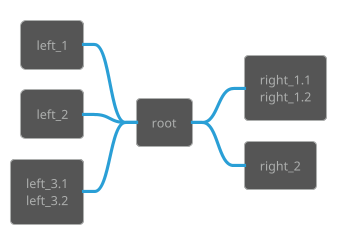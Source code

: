 ' Do not edit
' Theme Gallery
' autogenerated by script
'
@startmindmap
!theme cyborg
+ root
**:right_1.1
right_1.2;
++ right_2

left side

-- left_1
-- left_2
**:left_3.1
left_3.2;
@endmindmap
